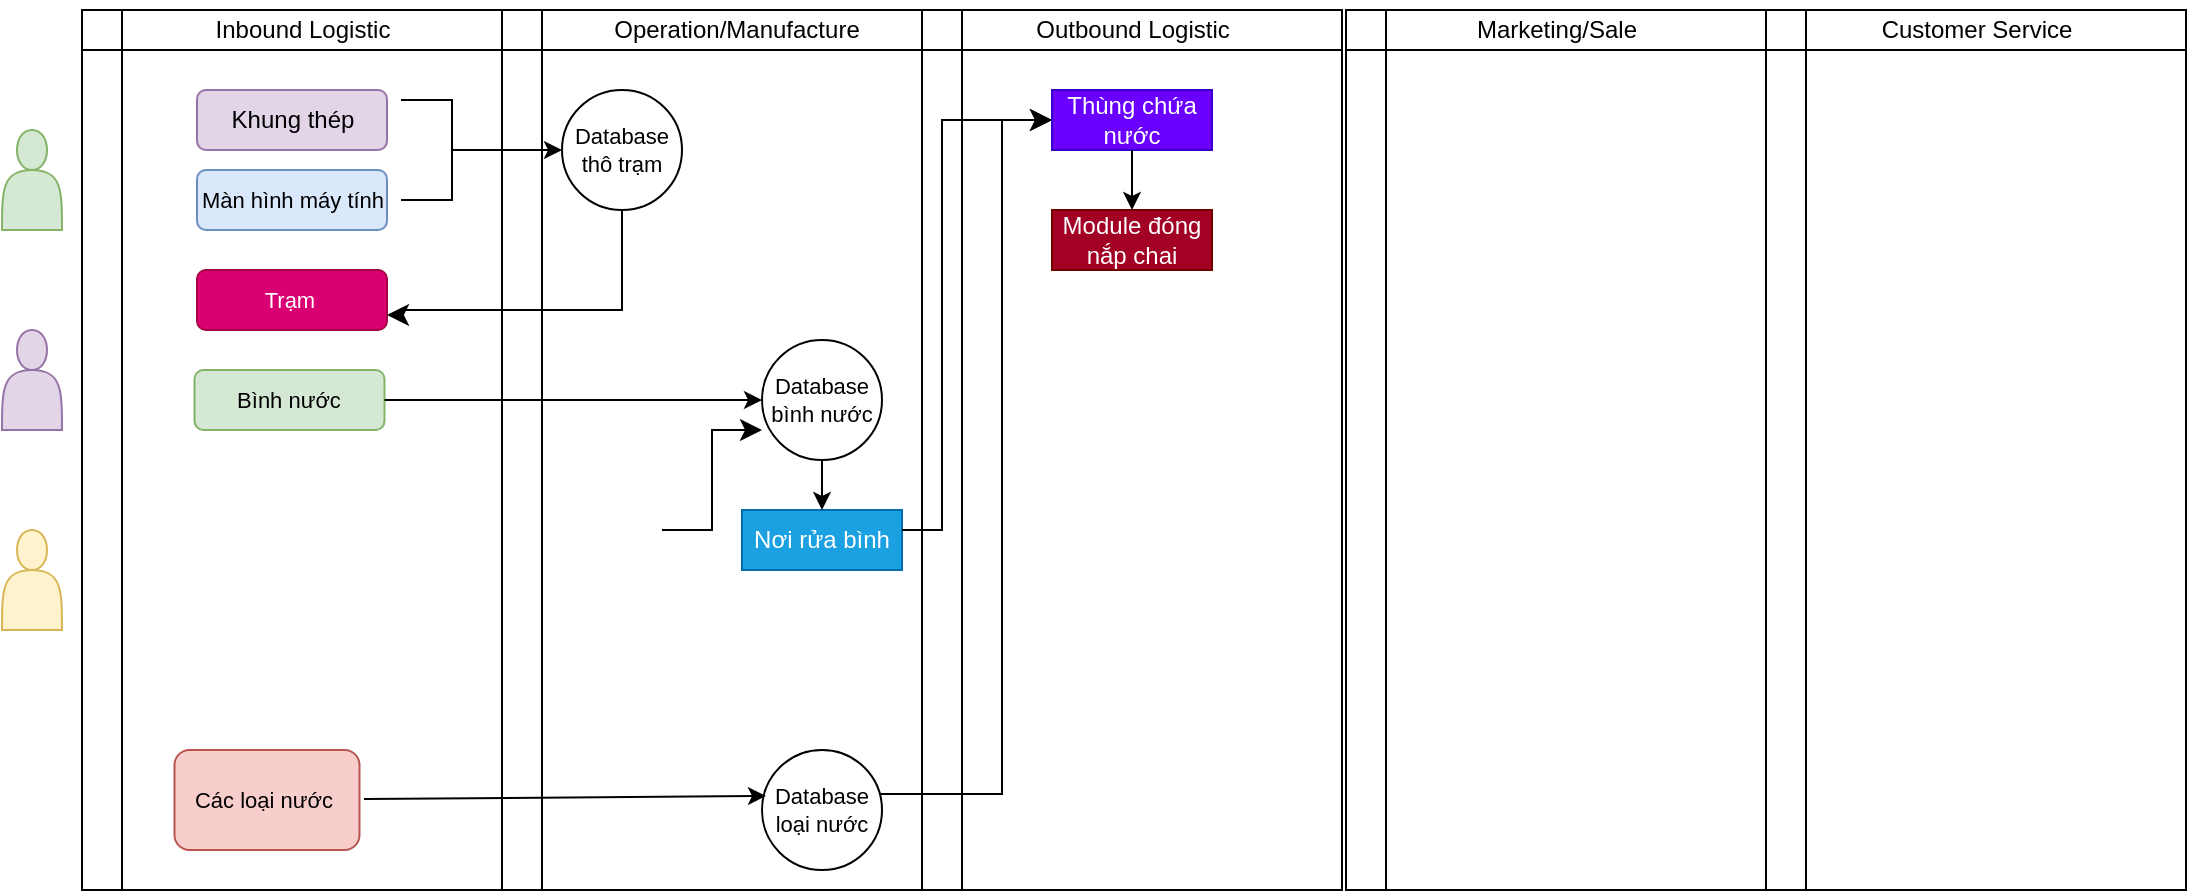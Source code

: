 <mxfile version="24.7.17">
  <diagram name="Page-1" id="wM1payCSYXfOGqNj-sEZ">
    <mxGraphModel dx="954" dy="647" grid="1" gridSize="10" guides="1" tooltips="1" connect="1" arrows="0" fold="1" page="1" pageScale="1" pageWidth="1654" pageHeight="1169" math="0" shadow="0">
      <root>
        <mxCell id="0" />
        <mxCell id="1" parent="0" />
        <mxCell id="lA_nZtJsFJba0ltW-i-2-1" value="" style="shape=internalStorage;whiteSpace=wrap;html=1;backgroundOutline=1;" vertex="1" parent="1">
          <mxGeometry x="90" y="160" width="210" height="440" as="geometry" />
        </mxCell>
        <mxCell id="lA_nZtJsFJba0ltW-i-2-2" value="" style="shape=internalStorage;whiteSpace=wrap;html=1;backgroundOutline=1;" vertex="1" parent="1">
          <mxGeometry x="300" y="160" width="210" height="440" as="geometry" />
        </mxCell>
        <mxCell id="lA_nZtJsFJba0ltW-i-2-3" value="" style="shape=internalStorage;whiteSpace=wrap;html=1;backgroundOutline=1;" vertex="1" parent="1">
          <mxGeometry x="510" y="160" width="210" height="440" as="geometry" />
        </mxCell>
        <mxCell id="lA_nZtJsFJba0ltW-i-2-4" value="" style="shape=internalStorage;whiteSpace=wrap;html=1;backgroundOutline=1;" vertex="1" parent="1">
          <mxGeometry x="722" y="160" width="210" height="440" as="geometry" />
        </mxCell>
        <mxCell id="lA_nZtJsFJba0ltW-i-2-5" value="" style="shape=internalStorage;whiteSpace=wrap;html=1;backgroundOutline=1;" vertex="1" parent="1">
          <mxGeometry x="932" y="160" width="210" height="440" as="geometry" />
        </mxCell>
        <mxCell id="lA_nZtJsFJba0ltW-i-2-6" value="Inbound Logistic" style="text;html=1;align=center;verticalAlign=middle;whiteSpace=wrap;rounded=0;" vertex="1" parent="1">
          <mxGeometry x="143" y="155" width="115" height="30" as="geometry" />
        </mxCell>
        <mxCell id="lA_nZtJsFJba0ltW-i-2-7" value="Operation/Manufacture" style="text;html=1;align=center;verticalAlign=middle;whiteSpace=wrap;rounded=0;" vertex="1" parent="1">
          <mxGeometry x="360" y="155" width="115" height="30" as="geometry" />
        </mxCell>
        <mxCell id="lA_nZtJsFJba0ltW-i-2-8" value="Outbound Logistic" style="text;html=1;align=center;verticalAlign=middle;whiteSpace=wrap;rounded=0;" vertex="1" parent="1">
          <mxGeometry x="557.5" y="155" width="115" height="30" as="geometry" />
        </mxCell>
        <mxCell id="lA_nZtJsFJba0ltW-i-2-9" value="Marketing/Sale" style="text;html=1;align=center;verticalAlign=middle;whiteSpace=wrap;rounded=0;" vertex="1" parent="1">
          <mxGeometry x="770" y="155" width="115" height="30" as="geometry" />
        </mxCell>
        <mxCell id="lA_nZtJsFJba0ltW-i-2-11" value="Customer Service" style="text;html=1;align=center;verticalAlign=middle;whiteSpace=wrap;rounded=0;" vertex="1" parent="1">
          <mxGeometry x="979.5" y="155" width="115" height="30" as="geometry" />
        </mxCell>
        <mxCell id="lA_nZtJsFJba0ltW-i-2-12" value="Khung thép" style="rounded=1;whiteSpace=wrap;html=1;fillColor=#e1d5e7;strokeColor=#9673a6;" vertex="1" parent="1">
          <mxGeometry x="147.5" y="200" width="95" height="30" as="geometry" />
        </mxCell>
        <mxCell id="lA_nZtJsFJba0ltW-i-2-13" value="&lt;font style=&quot;font-size: 11px;&quot;&gt;Màn hình máy tính&lt;/font&gt;" style="rounded=1;whiteSpace=wrap;html=1;fillColor=#dae8fc;strokeColor=#6c8ebf;" vertex="1" parent="1">
          <mxGeometry x="147.5" y="240" width="95" height="30" as="geometry" />
        </mxCell>
        <mxCell id="lA_nZtJsFJba0ltW-i-2-14" value="&lt;span style=&quot;font-size: 11px;&quot;&gt;Bình nước&lt;/span&gt;" style="rounded=1;whiteSpace=wrap;html=1;fillColor=#d5e8d4;strokeColor=#82b366;" vertex="1" parent="1">
          <mxGeometry x="146.25" y="340" width="95" height="30" as="geometry" />
        </mxCell>
        <mxCell id="lA_nZtJsFJba0ltW-i-2-15" value="&lt;span style=&quot;font-size: 11px;&quot;&gt;Các loại nước&amp;nbsp;&lt;/span&gt;" style="rounded=1;whiteSpace=wrap;html=1;fillColor=#f8cecc;strokeColor=#b85450;" vertex="1" parent="1">
          <mxGeometry x="136.25" y="530" width="92.5" height="50" as="geometry" />
        </mxCell>
        <mxCell id="lA_nZtJsFJba0ltW-i-2-16" value="Database thô trạm" style="ellipse;whiteSpace=wrap;html=1;aspect=fixed;fontSize=11;" vertex="1" parent="1">
          <mxGeometry x="330" y="200" width="60" height="60" as="geometry" />
        </mxCell>
        <mxCell id="lA_nZtJsFJba0ltW-i-2-17" value="" style="shape=partialRectangle;whiteSpace=wrap;html=1;bottom=1;right=1;left=1;top=0;fillColor=none;routingCenterX=-0.5;rotation=-90;" vertex="1" parent="1">
          <mxGeometry x="237.5" y="217.5" width="50" height="25" as="geometry" />
        </mxCell>
        <mxCell id="lA_nZtJsFJba0ltW-i-2-18" value="" style="endArrow=classic;html=1;rounded=0;entryX=0;entryY=0.5;entryDx=0;entryDy=0;exitX=0.5;exitY=1;exitDx=0;exitDy=0;" edge="1" parent="1" source="lA_nZtJsFJba0ltW-i-2-17" target="lA_nZtJsFJba0ltW-i-2-16">
          <mxGeometry width="50" height="50" relative="1" as="geometry">
            <mxPoint x="280" y="242.5" as="sourcePoint" />
            <mxPoint x="330" y="192.5" as="targetPoint" />
          </mxGeometry>
        </mxCell>
        <mxCell id="lA_nZtJsFJba0ltW-i-2-19" value="&lt;span style=&quot;font-size: 11px;&quot;&gt;Trạm&amp;nbsp;&lt;/span&gt;" style="rounded=1;whiteSpace=wrap;html=1;fillColor=#d80073;strokeColor=#A50040;fontColor=#ffffff;" vertex="1" parent="1">
          <mxGeometry x="147.5" y="290" width="95" height="30" as="geometry" />
        </mxCell>
        <mxCell id="lA_nZtJsFJba0ltW-i-2-22" value="" style="edgeStyle=segmentEdgeStyle;endArrow=classic;html=1;curved=0;rounded=0;endSize=8;startSize=8;entryX=1;entryY=0.75;entryDx=0;entryDy=0;exitX=0.5;exitY=1;exitDx=0;exitDy=0;" edge="1" parent="1" source="lA_nZtJsFJba0ltW-i-2-16" target="lA_nZtJsFJba0ltW-i-2-19">
          <mxGeometry width="50" height="50" relative="1" as="geometry">
            <mxPoint x="300" y="310" as="sourcePoint" />
            <mxPoint x="350" y="260" as="targetPoint" />
            <Array as="points">
              <mxPoint x="360" y="310" />
              <mxPoint x="250" y="310" />
              <mxPoint x="250" y="313" />
            </Array>
          </mxGeometry>
        </mxCell>
        <mxCell id="lA_nZtJsFJba0ltW-i-2-23" value="" style="shape=actor;whiteSpace=wrap;html=1;fillColor=#e1d5e7;strokeColor=#9673a6;" vertex="1" parent="1">
          <mxGeometry x="50" y="320" width="30" height="50" as="geometry" />
        </mxCell>
        <mxCell id="lA_nZtJsFJba0ltW-i-2-24" value="" style="shape=actor;whiteSpace=wrap;html=1;fillColor=#d5e8d4;strokeColor=#82b366;" vertex="1" parent="1">
          <mxGeometry x="50" y="220" width="30" height="50" as="geometry" />
        </mxCell>
        <mxCell id="lA_nZtJsFJba0ltW-i-2-25" value="" style="shape=actor;whiteSpace=wrap;html=1;fillColor=#fff2cc;strokeColor=#d6b656;" vertex="1" parent="1">
          <mxGeometry x="50" y="420" width="30" height="50" as="geometry" />
        </mxCell>
        <mxCell id="lA_nZtJsFJba0ltW-i-2-26" value="Database bình nước" style="ellipse;whiteSpace=wrap;html=1;aspect=fixed;fontSize=11;" vertex="1" parent="1">
          <mxGeometry x="430" y="325" width="60" height="60" as="geometry" />
        </mxCell>
        <mxCell id="lA_nZtJsFJba0ltW-i-2-27" value="" style="endArrow=classic;html=1;rounded=0;entryX=0;entryY=0.5;entryDx=0;entryDy=0;exitX=1;exitY=0.5;exitDx=0;exitDy=0;" edge="1" parent="1" source="lA_nZtJsFJba0ltW-i-2-14" target="lA_nZtJsFJba0ltW-i-2-26">
          <mxGeometry width="50" height="50" relative="1" as="geometry">
            <mxPoint x="340" y="375" as="sourcePoint" />
            <mxPoint x="390" y="325" as="targetPoint" />
          </mxGeometry>
        </mxCell>
        <mxCell id="lA_nZtJsFJba0ltW-i-2-28" value="Database loại nước" style="ellipse;whiteSpace=wrap;html=1;aspect=fixed;fontSize=11;" vertex="1" parent="1">
          <mxGeometry x="430" y="530" width="60" height="60" as="geometry" />
        </mxCell>
        <mxCell id="lA_nZtJsFJba0ltW-i-2-29" value="" style="endArrow=classic;html=1;rounded=0;exitX=1;exitY=0.5;exitDx=0;exitDy=0;entryX=0.033;entryY=0.383;entryDx=0;entryDy=0;entryPerimeter=0;" edge="1" parent="1" target="lA_nZtJsFJba0ltW-i-2-28">
          <mxGeometry width="50" height="50" relative="1" as="geometry">
            <mxPoint x="231" y="554.5" as="sourcePoint" />
            <mxPoint x="440" y="560" as="targetPoint" />
          </mxGeometry>
        </mxCell>
        <mxCell id="lA_nZtJsFJba0ltW-i-2-31" value="Nơi rửa bình" style="rounded=0;whiteSpace=wrap;html=1;fillColor=#1ba1e2;fontColor=#ffffff;strokeColor=#006EAF;" vertex="1" parent="1">
          <mxGeometry x="420" y="410" width="80" height="30" as="geometry" />
        </mxCell>
        <mxCell id="lA_nZtJsFJba0ltW-i-2-32" value="" style="endArrow=classic;html=1;rounded=0;entryX=0.5;entryY=0;entryDx=0;entryDy=0;exitX=0.5;exitY=1;exitDx=0;exitDy=0;" edge="1" parent="1" source="lA_nZtJsFJba0ltW-i-2-26" target="lA_nZtJsFJba0ltW-i-2-31">
          <mxGeometry width="50" height="50" relative="1" as="geometry">
            <mxPoint x="380" y="420" as="sourcePoint" />
            <mxPoint x="430" y="370" as="targetPoint" />
          </mxGeometry>
        </mxCell>
        <mxCell id="lA_nZtJsFJba0ltW-i-2-33" value="Thùng chứa nước" style="rounded=0;whiteSpace=wrap;html=1;fillColor=#6a00ff;fontColor=#ffffff;strokeColor=#3700CC;" vertex="1" parent="1">
          <mxGeometry x="575" y="200" width="80" height="30" as="geometry" />
        </mxCell>
        <mxCell id="lA_nZtJsFJba0ltW-i-2-37" value="" style="edgeStyle=elbowEdgeStyle;elbow=horizontal;endArrow=classic;html=1;curved=0;rounded=0;endSize=8;startSize=8;entryX=0;entryY=0.5;entryDx=0;entryDy=0;" edge="1" parent="1" target="lA_nZtJsFJba0ltW-i-2-33">
          <mxGeometry width="50" height="50" relative="1" as="geometry">
            <mxPoint x="500" y="420" as="sourcePoint" />
            <mxPoint x="550" y="370" as="targetPoint" />
            <Array as="points">
              <mxPoint x="520" y="230" />
            </Array>
          </mxGeometry>
        </mxCell>
        <mxCell id="lA_nZtJsFJba0ltW-i-2-39" value="" style="edgeStyle=elbowEdgeStyle;elbow=horizontal;endArrow=classic;html=1;curved=0;rounded=0;endSize=8;startSize=8;" edge="1" parent="1">
          <mxGeometry width="50" height="50" relative="1" as="geometry">
            <mxPoint x="380" y="420" as="sourcePoint" />
            <mxPoint x="430" y="370" as="targetPoint" />
          </mxGeometry>
        </mxCell>
        <mxCell id="lA_nZtJsFJba0ltW-i-2-40" value="" style="edgeStyle=elbowEdgeStyle;elbow=horizontal;endArrow=classic;html=1;curved=0;rounded=0;endSize=8;startSize=8;entryX=0;entryY=0.5;entryDx=0;entryDy=0;exitX=0.983;exitY=0.367;exitDx=0;exitDy=0;exitPerimeter=0;" edge="1" parent="1" source="lA_nZtJsFJba0ltW-i-2-28" target="lA_nZtJsFJba0ltW-i-2-33">
          <mxGeometry width="50" height="50" relative="1" as="geometry">
            <mxPoint x="490" y="565" as="sourcePoint" />
            <mxPoint x="565" y="360" as="targetPoint" />
            <Array as="points">
              <mxPoint x="550" y="390" />
            </Array>
          </mxGeometry>
        </mxCell>
        <mxCell id="lA_nZtJsFJba0ltW-i-2-43" value="Module đóng nắp chai" style="rounded=0;whiteSpace=wrap;html=1;fillColor=#a20025;fontColor=#ffffff;strokeColor=#6F0000;" vertex="1" parent="1">
          <mxGeometry x="575" y="260" width="80" height="30" as="geometry" />
        </mxCell>
        <mxCell id="lA_nZtJsFJba0ltW-i-2-44" value="" style="endArrow=classic;html=1;rounded=0;entryX=0.5;entryY=0;entryDx=0;entryDy=0;exitX=0.5;exitY=1;exitDx=0;exitDy=0;" edge="1" parent="1" source="lA_nZtJsFJba0ltW-i-2-33" target="lA_nZtJsFJba0ltW-i-2-43">
          <mxGeometry width="50" height="50" relative="1" as="geometry">
            <mxPoint x="622.5" y="220" as="sourcePoint" />
            <mxPoint x="607.5" y="302.5" as="targetPoint" />
          </mxGeometry>
        </mxCell>
      </root>
    </mxGraphModel>
  </diagram>
</mxfile>
